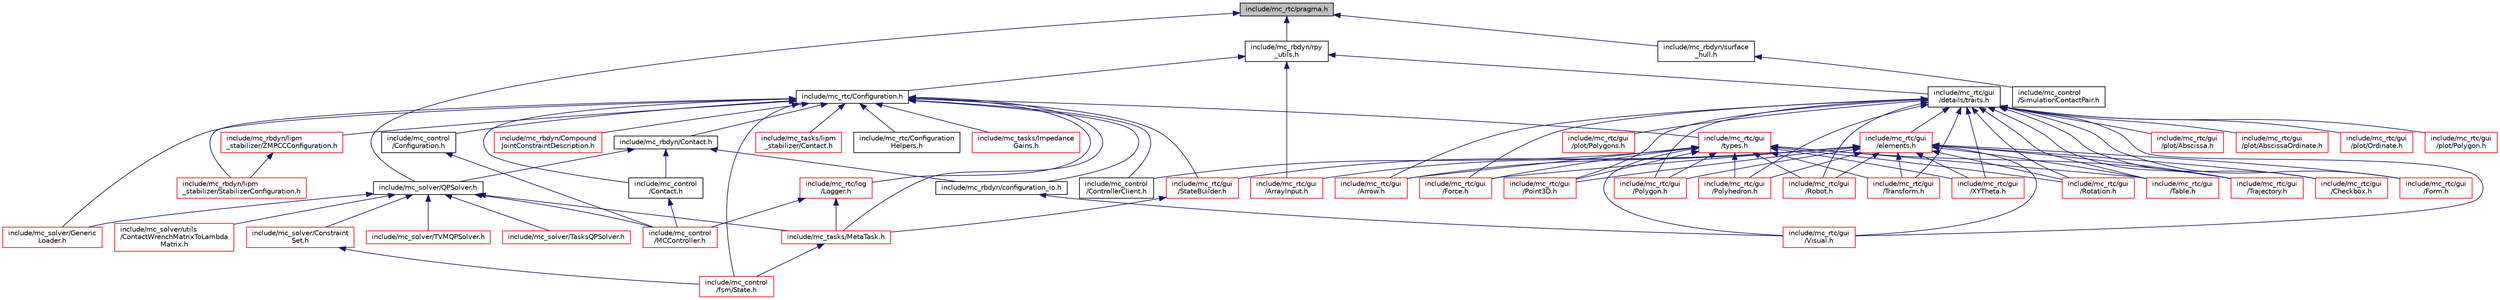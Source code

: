 digraph "include/mc_rtc/pragma.h"
{
 // INTERACTIVE_SVG=YES
  edge [fontname="Helvetica",fontsize="10",labelfontname="Helvetica",labelfontsize="10"];
  node [fontname="Helvetica",fontsize="10",shape=record];
  Node2 [label="include/mc_rtc/pragma.h",height=0.2,width=0.4,color="black", fillcolor="grey75", style="filled", fontcolor="black"];
  Node2 -> Node3 [dir="back",color="midnightblue",fontsize="10",style="solid",fontname="Helvetica"];
  Node3 [label="include/mc_rbdyn/rpy\l_utils.h",height=0.2,width=0.4,color="black", fillcolor="white", style="filled",URL="$rpy__utils_8h.html"];
  Node3 -> Node4 [dir="back",color="midnightblue",fontsize="10",style="solid",fontname="Helvetica"];
  Node4 [label="include/mc_rtc/Configuration.h",height=0.2,width=0.4,color="black", fillcolor="white", style="filled",URL="$mc__rtc_2Configuration_8h.html"];
  Node4 -> Node5 [dir="back",color="midnightblue",fontsize="10",style="solid",fontname="Helvetica"];
  Node5 [label="include/mc_tasks/MetaTask.h",height=0.2,width=0.4,color="red", fillcolor="white", style="filled",URL="$MetaTask_8h.html"];
  Node5 -> Node26 [dir="back",color="midnightblue",fontsize="10",style="solid",fontname="Helvetica"];
  Node26 [label="include/mc_control\l/fsm/State.h",height=0.2,width=0.4,color="red", fillcolor="white", style="filled",URL="$State_8h.html"];
  Node4 -> Node69 [dir="back",color="midnightblue",fontsize="10",style="solid",fontname="Helvetica"];
  Node69 [label="include/mc_rtc/gui\l/StateBuilder.h",height=0.2,width=0.4,color="red", fillcolor="white", style="filled",URL="$StateBuilder_8h.html"];
  Node69 -> Node5 [dir="back",color="midnightblue",fontsize="10",style="solid",fontname="Helvetica"];
  Node4 -> Node83 [dir="back",color="midnightblue",fontsize="10",style="solid",fontname="Helvetica"];
  Node83 [label="include/mc_rtc/gui\l/types.h",height=0.2,width=0.4,color="red", fillcolor="white", style="filled",URL="$types_8h.html"];
  Node83 -> Node91 [dir="back",color="midnightblue",fontsize="10",style="solid",fontname="Helvetica"];
  Node91 [label="include/mc_rtc/gui\l/Arrow.h",height=0.2,width=0.4,color="red", fillcolor="white", style="filled",URL="$Arrow_8h.html"];
  Node83 -> Node92 [dir="back",color="midnightblue",fontsize="10",style="solid",fontname="Helvetica"];
  Node92 [label="include/mc_rtc/gui\l/Visual.h",height=0.2,width=0.4,color="red", fillcolor="white", style="filled",URL="$Visual_8h.html"];
  Node83 -> Node98 [dir="back",color="midnightblue",fontsize="10",style="solid",fontname="Helvetica"];
  Node98 [label="include/mc_rtc/gui\l/Force.h",height=0.2,width=0.4,color="red", fillcolor="white", style="filled",URL="$Force_8h.html"];
  Node83 -> Node99 [dir="back",color="midnightblue",fontsize="10",style="solid",fontname="Helvetica"];
  Node99 [label="include/mc_rtc/gui\l/Point3D.h",height=0.2,width=0.4,color="red", fillcolor="white", style="filled",URL="$Point3D_8h.html"];
  Node83 -> Node100 [dir="back",color="midnightblue",fontsize="10",style="solid",fontname="Helvetica"];
  Node100 [label="include/mc_rtc/gui\l/Polygon.h",height=0.2,width=0.4,color="red", fillcolor="white", style="filled",URL="$Polygon_8h.html"];
  Node83 -> Node101 [dir="back",color="midnightblue",fontsize="10",style="solid",fontname="Helvetica"];
  Node101 [label="include/mc_rtc/gui\l/Polyhedron.h",height=0.2,width=0.4,color="red", fillcolor="white", style="filled",URL="$Polyhedron_8h.html"];
  Node83 -> Node102 [dir="back",color="midnightblue",fontsize="10",style="solid",fontname="Helvetica"];
  Node102 [label="include/mc_rtc/gui\l/Robot.h",height=0.2,width=0.4,color="red", fillcolor="white", style="filled",URL="$mc__rtc_2gui_2Robot_8h.html"];
  Node83 -> Node103 [dir="back",color="midnightblue",fontsize="10",style="solid",fontname="Helvetica"];
  Node103 [label="include/mc_rtc/gui\l/Rotation.h",height=0.2,width=0.4,color="red", fillcolor="white", style="filled",URL="$Rotation_8h.html"];
  Node83 -> Node104 [dir="back",color="midnightblue",fontsize="10",style="solid",fontname="Helvetica"];
  Node104 [label="include/mc_rtc/gui\l/Table.h",height=0.2,width=0.4,color="red", fillcolor="white", style="filled",URL="$Table_8h.html"];
  Node83 -> Node105 [dir="back",color="midnightblue",fontsize="10",style="solid",fontname="Helvetica"];
  Node105 [label="include/mc_rtc/gui\l/Trajectory.h",height=0.2,width=0.4,color="red", fillcolor="white", style="filled",URL="$Trajectory_8h.html"];
  Node83 -> Node106 [dir="back",color="midnightblue",fontsize="10",style="solid",fontname="Helvetica"];
  Node106 [label="include/mc_rtc/gui\l/Transform.h",height=0.2,width=0.4,color="red", fillcolor="white", style="filled",URL="$Transform_8h.html"];
  Node83 -> Node107 [dir="back",color="midnightblue",fontsize="10",style="solid",fontname="Helvetica"];
  Node107 [label="include/mc_rtc/gui\l/XYTheta.h",height=0.2,width=0.4,color="red", fillcolor="white", style="filled",URL="$XYTheta_8h.html"];
  Node83 -> Node12 [dir="back",color="midnightblue",fontsize="10",style="solid",fontname="Helvetica"];
  Node12 [label="include/mc_control\l/ControllerClient.h",height=0.2,width=0.4,color="black", fillcolor="white", style="filled",URL="$ControllerClient_8h.html"];
  Node4 -> Node108 [dir="back",color="midnightblue",fontsize="10",style="solid",fontname="Helvetica"];
  Node108 [label="include/mc_rtc/log\l/Logger.h",height=0.2,width=0.4,color="red", fillcolor="white", style="filled",URL="$Logger_8h.html"];
  Node108 -> Node5 [dir="back",color="midnightblue",fontsize="10",style="solid",fontname="Helvetica"];
  Node108 -> Node10 [dir="back",color="midnightblue",fontsize="10",style="solid",fontname="Helvetica"];
  Node10 [label="include/mc_control\l/MCController.h",height=0.2,width=0.4,color="red", fillcolor="white", style="filled",URL="$MCController_8h.html"];
  Node4 -> Node111 [dir="back",color="midnightblue",fontsize="10",style="solid",fontname="Helvetica"];
  Node111 [label="include/mc_rbdyn/Contact.h",height=0.2,width=0.4,color="black", fillcolor="white", style="filled",URL="$mc__rbdyn_2Contact_8h.html"];
  Node111 -> Node112 [dir="back",color="midnightblue",fontsize="10",style="solid",fontname="Helvetica"];
  Node112 [label="include/mc_solver/QPSolver.h",height=0.2,width=0.4,color="black", fillcolor="white", style="filled",URL="$QPSolver_8h.html"];
  Node112 -> Node5 [dir="back",color="midnightblue",fontsize="10",style="solid",fontname="Helvetica"];
  Node112 -> Node113 [dir="back",color="midnightblue",fontsize="10",style="solid",fontname="Helvetica"];
  Node113 [label="include/mc_solver/Constraint\lSet.h",height=0.2,width=0.4,color="red", fillcolor="white", style="filled",URL="$ConstraintSet_8h.html"];
  Node113 -> Node26 [dir="back",color="midnightblue",fontsize="10",style="solid",fontname="Helvetica"];
  Node112 -> Node10 [dir="back",color="midnightblue",fontsize="10",style="solid",fontname="Helvetica"];
  Node112 -> Node121 [dir="back",color="midnightblue",fontsize="10",style="solid",fontname="Helvetica"];
  Node121 [label="include/mc_solver/TVMQPSolver.h",height=0.2,width=0.4,color="red", fillcolor="white", style="filled",URL="$TVMQPSolver_8h.html"];
  Node112 -> Node123 [dir="back",color="midnightblue",fontsize="10",style="solid",fontname="Helvetica"];
  Node123 [label="include/mc_solver/TasksQPSolver.h",height=0.2,width=0.4,color="red", fillcolor="white", style="filled",URL="$TasksQPSolver_8h.html"];
  Node112 -> Node124 [dir="back",color="midnightblue",fontsize="10",style="solid",fontname="Helvetica"];
  Node124 [label="include/mc_solver/Generic\lLoader.h",height=0.2,width=0.4,color="red", fillcolor="white", style="filled",URL="$GenericLoader_8h.html"];
  Node112 -> Node125 [dir="back",color="midnightblue",fontsize="10",style="solid",fontname="Helvetica"];
  Node125 [label="include/mc_solver/utils\l/ContactWrenchMatrixToLambda\lMatrix.h",height=0.2,width=0.4,color="red", fillcolor="white", style="filled",URL="$ContactWrenchMatrixToLambdaMatrix_8h.html"];
  Node111 -> Node131 [dir="back",color="midnightblue",fontsize="10",style="solid",fontname="Helvetica"];
  Node131 [label="include/mc_control\l/Contact.h",height=0.2,width=0.4,color="black", fillcolor="white", style="filled",URL="$mc__control_2Contact_8h.html"];
  Node131 -> Node10 [dir="back",color="midnightblue",fontsize="10",style="solid",fontname="Helvetica"];
  Node111 -> Node132 [dir="back",color="midnightblue",fontsize="10",style="solid",fontname="Helvetica"];
  Node132 [label="include/mc_rbdyn/configuration_io.h",height=0.2,width=0.4,color="black", fillcolor="white", style="filled",URL="$configuration__io_8h.html"];
  Node132 -> Node92 [dir="back",color="midnightblue",fontsize="10",style="solid",fontname="Helvetica"];
  Node4 -> Node133 [dir="back",color="midnightblue",fontsize="10",style="solid",fontname="Helvetica"];
  Node133 [label="include/mc_rbdyn/Compound\lJointConstraintDescription.h",height=0.2,width=0.4,color="red", fillcolor="white", style="filled",URL="$CompoundJointConstraintDescription_8h.html"];
  Node4 -> Node149 [dir="back",color="midnightblue",fontsize="10",style="solid",fontname="Helvetica"];
  Node149 [label="include/mc_rbdyn/lipm\l_stabilizer/ZMPCCConfiguration.h",height=0.2,width=0.4,color="red", fillcolor="white", style="filled",URL="$ZMPCCConfiguration_8h.html"];
  Node149 -> Node150 [dir="back",color="midnightblue",fontsize="10",style="solid",fontname="Helvetica"];
  Node150 [label="include/mc_rbdyn/lipm\l_stabilizer/StabilizerConfiguration.h",height=0.2,width=0.4,color="red", fillcolor="white", style="filled",URL="$StabilizerConfiguration_8h.html"];
  Node4 -> Node150 [dir="back",color="midnightblue",fontsize="10",style="solid",fontname="Helvetica"];
  Node4 -> Node152 [dir="back",color="midnightblue",fontsize="10",style="solid",fontname="Helvetica"];
  Node152 [label="include/mc_control\l/Configuration.h",height=0.2,width=0.4,color="black", fillcolor="white", style="filled",URL="$mc__control_2Configuration_8h.html"];
  Node152 -> Node10 [dir="back",color="midnightblue",fontsize="10",style="solid",fontname="Helvetica"];
  Node4 -> Node131 [dir="back",color="midnightblue",fontsize="10",style="solid",fontname="Helvetica"];
  Node4 -> Node132 [dir="back",color="midnightblue",fontsize="10",style="solid",fontname="Helvetica"];
  Node4 -> Node12 [dir="back",color="midnightblue",fontsize="10",style="solid",fontname="Helvetica"];
  Node4 -> Node26 [dir="back",color="midnightblue",fontsize="10",style="solid",fontname="Helvetica"];
  Node4 -> Node141 [dir="back",color="midnightblue",fontsize="10",style="solid",fontname="Helvetica"];
  Node141 [label="include/mc_tasks/lipm\l_stabilizer/Contact.h",height=0.2,width=0.4,color="red", fillcolor="white", style="filled",URL="$mc__tasks_2lipm__stabilizer_2Contact_8h.html"];
  Node4 -> Node153 [dir="back",color="midnightblue",fontsize="10",style="solid",fontname="Helvetica"];
  Node153 [label="include/mc_rtc/Configuration\lHelpers.h",height=0.2,width=0.4,color="black", fillcolor="white", style="filled",URL="$ConfigurationHelpers_8h.html"];
  Node4 -> Node124 [dir="back",color="midnightblue",fontsize="10",style="solid",fontname="Helvetica"];
  Node4 -> Node154 [dir="back",color="midnightblue",fontsize="10",style="solid",fontname="Helvetica"];
  Node154 [label="include/mc_tasks/Impedance\lGains.h",height=0.2,width=0.4,color="red", fillcolor="white", style="filled",URL="$ImpedanceGains_8h.html"];
  Node3 -> Node155 [dir="back",color="midnightblue",fontsize="10",style="solid",fontname="Helvetica"];
  Node155 [label="include/mc_rtc/gui\l/details/traits.h",height=0.2,width=0.4,color="black", fillcolor="white", style="filled",URL="$traits_8h.html"];
  Node155 -> Node156 [dir="back",color="midnightblue",fontsize="10",style="solid",fontname="Helvetica"];
  Node156 [label="include/mc_rtc/gui\l/elements.h",height=0.2,width=0.4,color="red", fillcolor="white", style="filled",URL="$elements_8h.html"];
  Node156 -> Node69 [dir="back",color="midnightblue",fontsize="10",style="solid",fontname="Helvetica"];
  Node156 -> Node157 [dir="back",color="midnightblue",fontsize="10",style="solid",fontname="Helvetica"];
  Node157 [label="include/mc_rtc/gui\l/ArrayInput.h",height=0.2,width=0.4,color="red", fillcolor="white", style="filled",URL="$ArrayInput_8h.html"];
  Node156 -> Node91 [dir="back",color="midnightblue",fontsize="10",style="solid",fontname="Helvetica"];
  Node156 -> Node92 [dir="back",color="midnightblue",fontsize="10",style="solid",fontname="Helvetica"];
  Node156 -> Node162 [dir="back",color="midnightblue",fontsize="10",style="solid",fontname="Helvetica"];
  Node162 [label="include/mc_rtc/gui\l/Checkbox.h",height=0.2,width=0.4,color="red", fillcolor="white", style="filled",URL="$Checkbox_8h.html"];
  Node156 -> Node98 [dir="back",color="midnightblue",fontsize="10",style="solid",fontname="Helvetica"];
  Node156 -> Node165 [dir="back",color="midnightblue",fontsize="10",style="solid",fontname="Helvetica"];
  Node165 [label="include/mc_rtc/gui\l/Form.h",height=0.2,width=0.4,color="red", fillcolor="white", style="filled",URL="$Form_8h.html"];
  Node156 -> Node99 [dir="back",color="midnightblue",fontsize="10",style="solid",fontname="Helvetica"];
  Node156 -> Node100 [dir="back",color="midnightblue",fontsize="10",style="solid",fontname="Helvetica"];
  Node156 -> Node101 [dir="back",color="midnightblue",fontsize="10",style="solid",fontname="Helvetica"];
  Node156 -> Node102 [dir="back",color="midnightblue",fontsize="10",style="solid",fontname="Helvetica"];
  Node156 -> Node103 [dir="back",color="midnightblue",fontsize="10",style="solid",fontname="Helvetica"];
  Node156 -> Node104 [dir="back",color="midnightblue",fontsize="10",style="solid",fontname="Helvetica"];
  Node156 -> Node105 [dir="back",color="midnightblue",fontsize="10",style="solid",fontname="Helvetica"];
  Node156 -> Node106 [dir="back",color="midnightblue",fontsize="10",style="solid",fontname="Helvetica"];
  Node156 -> Node107 [dir="back",color="midnightblue",fontsize="10",style="solid",fontname="Helvetica"];
  Node155 -> Node85 [dir="back",color="midnightblue",fontsize="10",style="solid",fontname="Helvetica"];
  Node85 [label="include/mc_rtc/gui\l/plot/Abscissa.h",height=0.2,width=0.4,color="red", fillcolor="white", style="filled",URL="$Abscissa_8h.html"];
  Node155 -> Node87 [dir="back",color="midnightblue",fontsize="10",style="solid",fontname="Helvetica"];
  Node87 [label="include/mc_rtc/gui\l/plot/AbscissaOrdinate.h",height=0.2,width=0.4,color="red", fillcolor="white", style="filled",URL="$AbscissaOrdinate_8h.html"];
  Node155 -> Node88 [dir="back",color="midnightblue",fontsize="10",style="solid",fontname="Helvetica"];
  Node88 [label="include/mc_rtc/gui\l/plot/Ordinate.h",height=0.2,width=0.4,color="red", fillcolor="white", style="filled",URL="$Ordinate_8h.html"];
  Node155 -> Node89 [dir="back",color="midnightblue",fontsize="10",style="solid",fontname="Helvetica"];
  Node89 [label="include/mc_rtc/gui\l/plot/Polygon.h",height=0.2,width=0.4,color="red", fillcolor="white", style="filled",URL="$plot_2Polygon_8h.html"];
  Node155 -> Node90 [dir="back",color="midnightblue",fontsize="10",style="solid",fontname="Helvetica"];
  Node90 [label="include/mc_rtc/gui\l/plot/Polygons.h",height=0.2,width=0.4,color="red", fillcolor="white", style="filled",URL="$Polygons_8h.html"];
  Node155 -> Node91 [dir="back",color="midnightblue",fontsize="10",style="solid",fontname="Helvetica"];
  Node155 -> Node92 [dir="back",color="midnightblue",fontsize="10",style="solid",fontname="Helvetica"];
  Node155 -> Node162 [dir="back",color="midnightblue",fontsize="10",style="solid",fontname="Helvetica"];
  Node155 -> Node98 [dir="back",color="midnightblue",fontsize="10",style="solid",fontname="Helvetica"];
  Node155 -> Node165 [dir="back",color="midnightblue",fontsize="10",style="solid",fontname="Helvetica"];
  Node155 -> Node99 [dir="back",color="midnightblue",fontsize="10",style="solid",fontname="Helvetica"];
  Node155 -> Node100 [dir="back",color="midnightblue",fontsize="10",style="solid",fontname="Helvetica"];
  Node155 -> Node101 [dir="back",color="midnightblue",fontsize="10",style="solid",fontname="Helvetica"];
  Node155 -> Node102 [dir="back",color="midnightblue",fontsize="10",style="solid",fontname="Helvetica"];
  Node155 -> Node103 [dir="back",color="midnightblue",fontsize="10",style="solid",fontname="Helvetica"];
  Node155 -> Node104 [dir="back",color="midnightblue",fontsize="10",style="solid",fontname="Helvetica"];
  Node155 -> Node105 [dir="back",color="midnightblue",fontsize="10",style="solid",fontname="Helvetica"];
  Node155 -> Node106 [dir="back",color="midnightblue",fontsize="10",style="solid",fontname="Helvetica"];
  Node155 -> Node107 [dir="back",color="midnightblue",fontsize="10",style="solid",fontname="Helvetica"];
  Node3 -> Node157 [dir="back",color="midnightblue",fontsize="10",style="solid",fontname="Helvetica"];
  Node2 -> Node112 [dir="back",color="midnightblue",fontsize="10",style="solid",fontname="Helvetica"];
  Node2 -> Node171 [dir="back",color="midnightblue",fontsize="10",style="solid",fontname="Helvetica"];
  Node171 [label="include/mc_rbdyn/surface\l_hull.h",height=0.2,width=0.4,color="black", fillcolor="white", style="filled",URL="$surface__hull_8h.html"];
  Node171 -> Node142 [dir="back",color="midnightblue",fontsize="10",style="solid",fontname="Helvetica"];
  Node142 [label="include/mc_control\l/SimulationContactPair.h",height=0.2,width=0.4,color="black", fillcolor="white", style="filled",URL="$SimulationContactPair_8h.html"];
}
